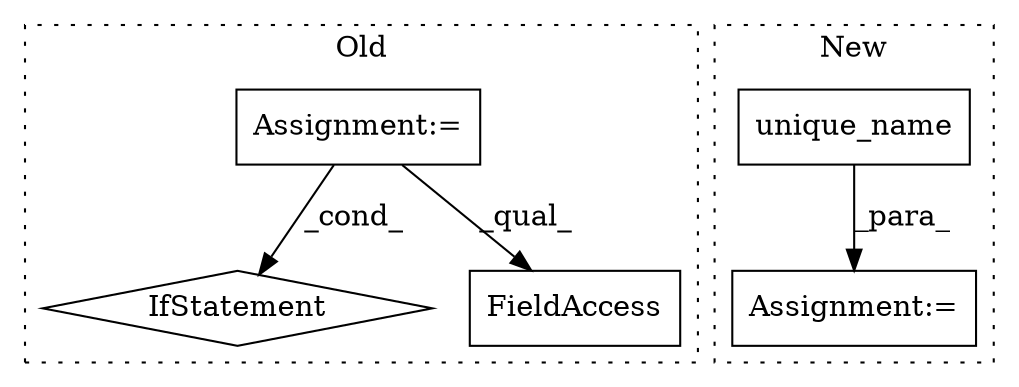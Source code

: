 digraph G {
subgraph cluster0 {
1 [label="IfStatement" a="25" s="24703,24749" l="4,2" shape="diamond"];
4 [label="Assignment:=" a="7" s="24436,24505" l="53,2" shape="box"];
5 [label="FieldAccess" a="22" s="24530" l="14" shape="box"];
label = "Old";
style="dotted";
}
subgraph cluster1 {
2 [label="unique_name" a="32" s="24890" l="13" shape="box"];
3 [label="Assignment:=" a="7" s="24851" l="1" shape="box"];
label = "New";
style="dotted";
}
2 -> 3 [label="_para_"];
4 -> 1 [label="_cond_"];
4 -> 5 [label="_qual_"];
}